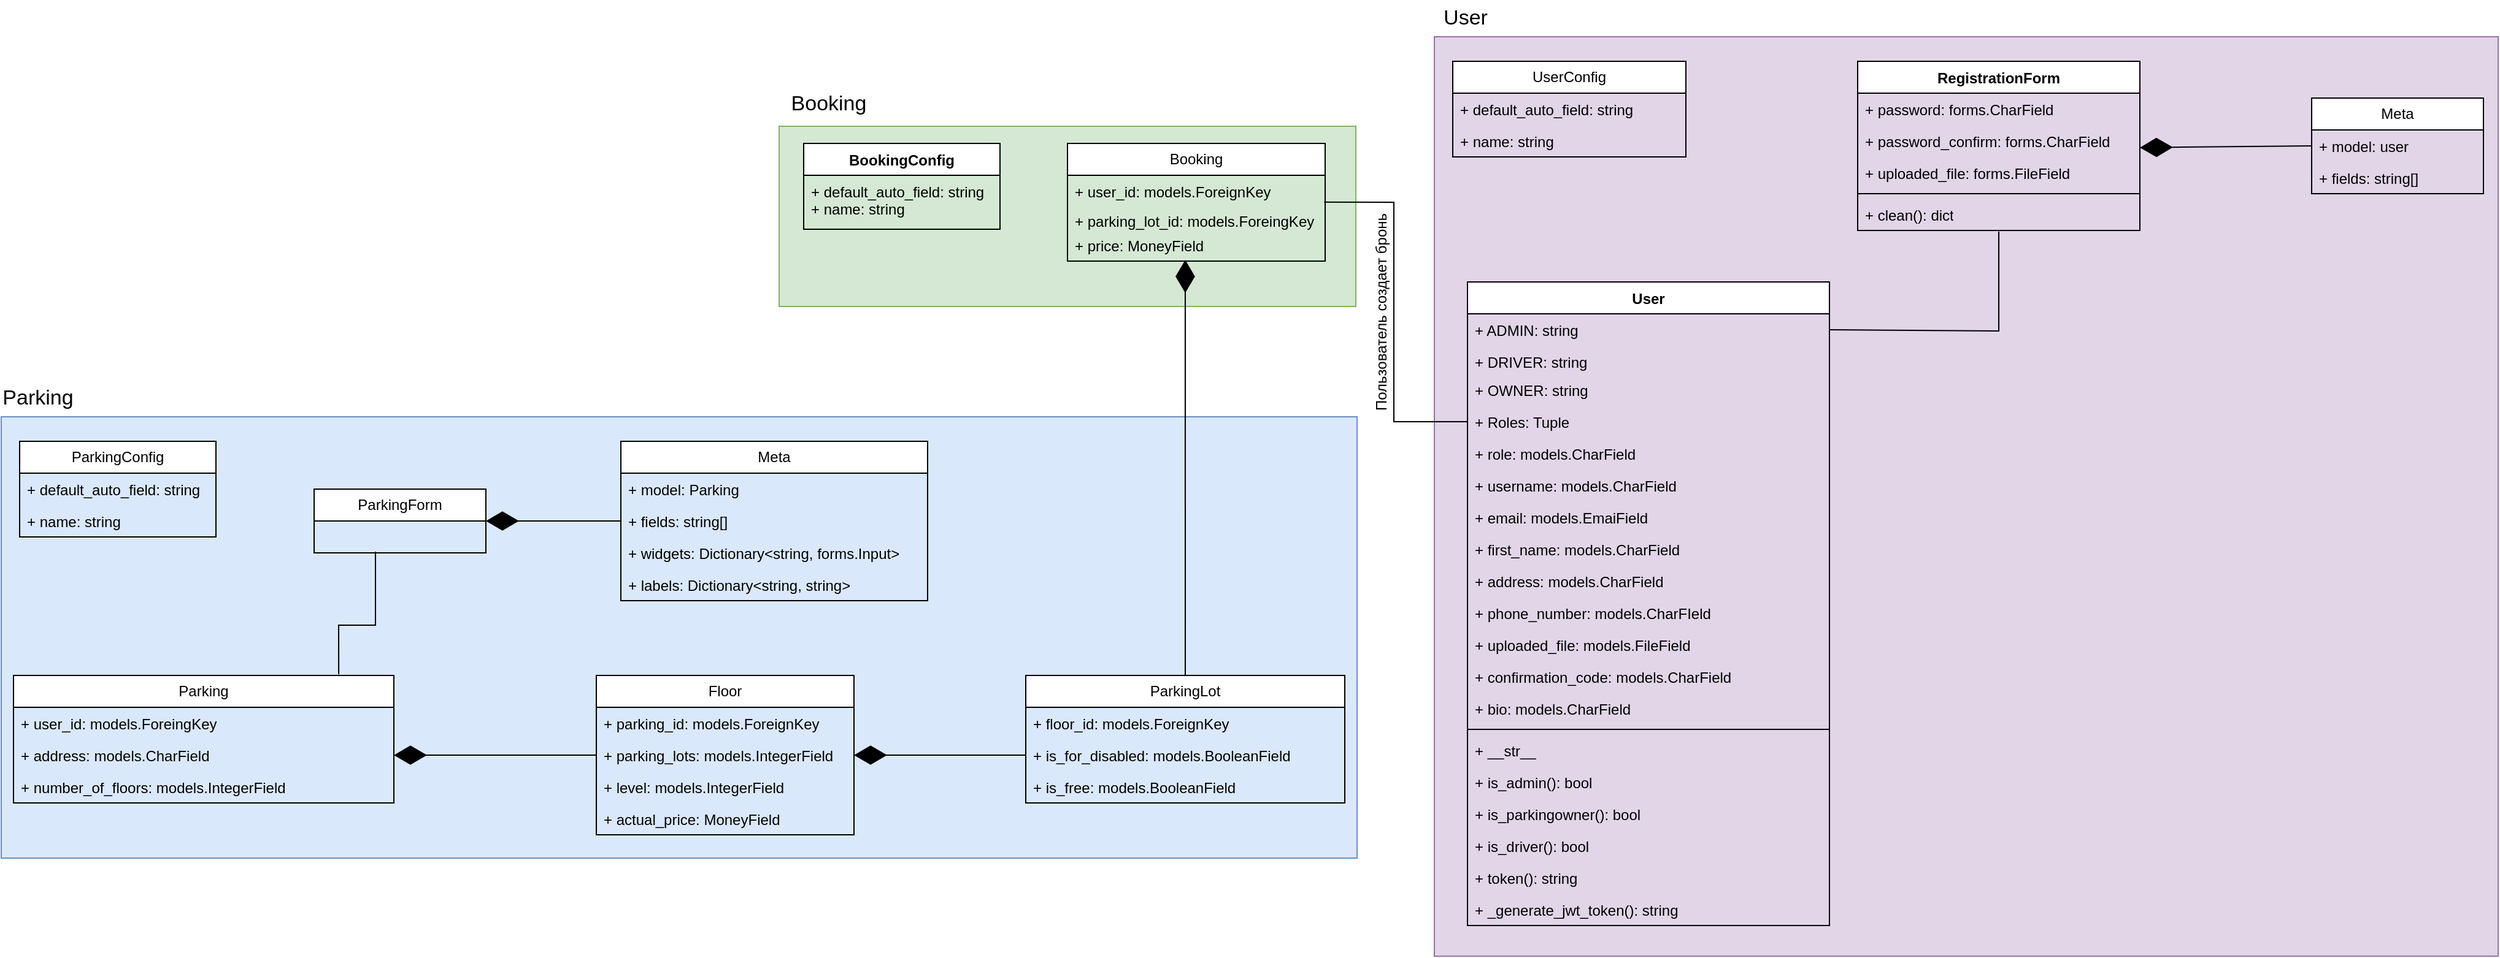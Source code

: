 <mxfile version="24.8.6">
  <diagram name="Страница — 1" id="shynqoRQexdLkqQa-mOp">
    <mxGraphModel dx="2206" dy="1168" grid="1" gridSize="10" guides="1" tooltips="1" connect="1" arrows="1" fold="1" page="1" pageScale="1" pageWidth="1169" pageHeight="827" background="none" math="0" shadow="0">
      <root>
        <mxCell id="0" />
        <mxCell id="1" parent="0" />
        <mxCell id="wi2G8N6CALvh2PJ-Vmtz-9" value="" style="rounded=0;whiteSpace=wrap;html=1;fillColor=#d5e8d4;strokeColor=#82b366;" parent="1" vertex="1">
          <mxGeometry x="699" y="793" width="470" height="147" as="geometry" />
        </mxCell>
        <mxCell id="wi2G8N6CALvh2PJ-Vmtz-1" value="BookingConfig" style="swimlane;fontStyle=1;align=center;verticalAlign=top;childLayout=stackLayout;horizontal=1;startSize=26;horizontalStack=0;resizeParent=1;resizeParentMax=0;resizeLast=0;collapsible=1;marginBottom=0;whiteSpace=wrap;html=1;" parent="1" vertex="1">
          <mxGeometry x="719" y="807" width="160" height="70" as="geometry" />
        </mxCell>
        <mxCell id="wi2G8N6CALvh2PJ-Vmtz-2" value="+ default_auto_field: string&lt;div&gt;+ name: string&lt;/div&gt;" style="text;strokeColor=none;fillColor=none;align=left;verticalAlign=top;spacingLeft=4;spacingRight=4;overflow=hidden;rotatable=0;points=[[0,0.5],[1,0.5]];portConstraint=eastwest;whiteSpace=wrap;html=1;" parent="wi2G8N6CALvh2PJ-Vmtz-1" vertex="1">
          <mxGeometry y="26" width="160" height="44" as="geometry" />
        </mxCell>
        <mxCell id="wi2G8N6CALvh2PJ-Vmtz-5" value="Booking" style="swimlane;fontStyle=0;childLayout=stackLayout;horizontal=1;startSize=26;horizontalStack=0;resizeParent=1;resizeParentMax=0;resizeLast=0;collapsible=1;marginBottom=0;whiteSpace=wrap;html=1;" parent="1" vertex="1">
          <mxGeometry x="934" y="807" width="210" height="96" as="geometry" />
        </mxCell>
        <mxCell id="wi2G8N6CALvh2PJ-Vmtz-6" value="+ user_id: models.ForeignKey" style="text;strokeColor=none;fillColor=none;align=left;verticalAlign=top;spacingLeft=4;spacingRight=4;overflow=hidden;rotatable=0;points=[[0,0.5],[1,0.5]];portConstraint=eastwest;whiteSpace=wrap;html=1;" parent="wi2G8N6CALvh2PJ-Vmtz-5" vertex="1">
          <mxGeometry y="26" width="210" height="24" as="geometry" />
        </mxCell>
        <mxCell id="wi2G8N6CALvh2PJ-Vmtz-7" value="+ parking_lot_id: models.ForeingKey" style="text;strokeColor=none;fillColor=none;align=left;verticalAlign=top;spacingLeft=4;spacingRight=4;overflow=hidden;rotatable=0;points=[[0,0.5],[1,0.5]];portConstraint=eastwest;whiteSpace=wrap;html=1;" parent="wi2G8N6CALvh2PJ-Vmtz-5" vertex="1">
          <mxGeometry y="50" width="210" height="20" as="geometry" />
        </mxCell>
        <mxCell id="wi2G8N6CALvh2PJ-Vmtz-8" value="+ price: MoneyField" style="text;strokeColor=none;fillColor=none;align=left;verticalAlign=top;spacingLeft=4;spacingRight=4;overflow=hidden;rotatable=0;points=[[0,0.5],[1,0.5]];portConstraint=eastwest;whiteSpace=wrap;html=1;" parent="wi2G8N6CALvh2PJ-Vmtz-5" vertex="1">
          <mxGeometry y="70" width="210" height="26" as="geometry" />
        </mxCell>
        <mxCell id="wi2G8N6CALvh2PJ-Vmtz-10" value="&lt;font style=&quot;font-size: 17px;&quot;&gt;Booking&lt;/font&gt;" style="text;html=1;align=center;verticalAlign=middle;resizable=0;points=[];autosize=1;strokeColor=none;fillColor=none;" parent="1" vertex="1">
          <mxGeometry x="699" y="760" width="80" height="30" as="geometry" />
        </mxCell>
        <mxCell id="wi2G8N6CALvh2PJ-Vmtz-11" value="" style="rounded=0;whiteSpace=wrap;html=1;fillColor=#dae8fc;strokeColor=#6c8ebf;" parent="1" vertex="1">
          <mxGeometry x="65" y="1030" width="1105" height="360" as="geometry" />
        </mxCell>
        <mxCell id="wi2G8N6CALvh2PJ-Vmtz-12" value="&lt;font style=&quot;font-size: 17px;&quot;&gt;Parking&lt;/font&gt;" style="text;html=1;align=center;verticalAlign=middle;whiteSpace=wrap;rounded=0;" parent="1" vertex="1">
          <mxGeometry x="65" y="1000" width="60" height="30" as="geometry" />
        </mxCell>
        <mxCell id="wi2G8N6CALvh2PJ-Vmtz-13" value="ParkingConfig" style="swimlane;fontStyle=0;childLayout=stackLayout;horizontal=1;startSize=26;horizontalStack=0;resizeParent=1;resizeParentMax=0;resizeLast=0;collapsible=1;marginBottom=0;whiteSpace=wrap;html=1;" parent="1" vertex="1">
          <mxGeometry x="80" y="1050" width="160" height="78" as="geometry" />
        </mxCell>
        <mxCell id="wi2G8N6CALvh2PJ-Vmtz-14" value="+ default_auto_field: string" style="text;strokeColor=none;fillColor=none;align=left;verticalAlign=top;spacingLeft=4;spacingRight=4;overflow=hidden;rotatable=0;points=[[0,0.5],[1,0.5]];portConstraint=eastwest;whiteSpace=wrap;html=1;" parent="wi2G8N6CALvh2PJ-Vmtz-13" vertex="1">
          <mxGeometry y="26" width="160" height="26" as="geometry" />
        </mxCell>
        <mxCell id="wi2G8N6CALvh2PJ-Vmtz-15" value="+ name: string" style="text;strokeColor=none;fillColor=none;align=left;verticalAlign=top;spacingLeft=4;spacingRight=4;overflow=hidden;rotatable=0;points=[[0,0.5],[1,0.5]];portConstraint=eastwest;whiteSpace=wrap;html=1;" parent="wi2G8N6CALvh2PJ-Vmtz-13" vertex="1">
          <mxGeometry y="52" width="160" height="26" as="geometry" />
        </mxCell>
        <mxCell id="wi2G8N6CALvh2PJ-Vmtz-17" value="ParkingForm" style="swimlane;fontStyle=0;childLayout=stackLayout;horizontal=1;startSize=26;horizontalStack=0;resizeParent=1;resizeParentMax=0;resizeLast=0;collapsible=1;marginBottom=0;whiteSpace=wrap;html=1;" parent="1" vertex="1">
          <mxGeometry x="320" y="1089" width="140" height="52" as="geometry" />
        </mxCell>
        <mxCell id="wi2G8N6CALvh2PJ-Vmtz-21" value="Meta" style="swimlane;fontStyle=0;childLayout=stackLayout;horizontal=1;startSize=26;horizontalStack=0;resizeParent=1;resizeParentMax=0;resizeLast=0;collapsible=1;marginBottom=0;whiteSpace=wrap;html=1;" parent="1" vertex="1">
          <mxGeometry x="570" y="1050" width="250" height="130" as="geometry" />
        </mxCell>
        <mxCell id="wi2G8N6CALvh2PJ-Vmtz-22" value="+ model: Parking" style="text;strokeColor=none;fillColor=none;align=left;verticalAlign=top;spacingLeft=4;spacingRight=4;overflow=hidden;rotatable=0;points=[[0,0.5],[1,0.5]];portConstraint=eastwest;whiteSpace=wrap;html=1;" parent="wi2G8N6CALvh2PJ-Vmtz-21" vertex="1">
          <mxGeometry y="26" width="250" height="26" as="geometry" />
        </mxCell>
        <mxCell id="wi2G8N6CALvh2PJ-Vmtz-23" value="+ fields: string[]" style="text;strokeColor=none;fillColor=none;align=left;verticalAlign=top;spacingLeft=4;spacingRight=4;overflow=hidden;rotatable=0;points=[[0,0.5],[1,0.5]];portConstraint=eastwest;whiteSpace=wrap;html=1;" parent="wi2G8N6CALvh2PJ-Vmtz-21" vertex="1">
          <mxGeometry y="52" width="250" height="26" as="geometry" />
        </mxCell>
        <mxCell id="wi2G8N6CALvh2PJ-Vmtz-24" value="+ widgets: Dictionary&amp;lt;string, forms.Input&amp;gt;" style="text;strokeColor=none;fillColor=none;align=left;verticalAlign=top;spacingLeft=4;spacingRight=4;overflow=hidden;rotatable=0;points=[[0,0.5],[1,0.5]];portConstraint=eastwest;whiteSpace=wrap;html=1;" parent="wi2G8N6CALvh2PJ-Vmtz-21" vertex="1">
          <mxGeometry y="78" width="250" height="26" as="geometry" />
        </mxCell>
        <mxCell id="wi2G8N6CALvh2PJ-Vmtz-33" value="+ labels: Dictionary&amp;lt;string, string&amp;gt;" style="text;strokeColor=none;fillColor=none;align=left;verticalAlign=top;spacingLeft=4;spacingRight=4;overflow=hidden;rotatable=0;points=[[0,0.5],[1,0.5]];portConstraint=eastwest;whiteSpace=wrap;html=1;" parent="wi2G8N6CALvh2PJ-Vmtz-21" vertex="1">
          <mxGeometry y="104" width="250" height="26" as="geometry" />
        </mxCell>
        <mxCell id="wi2G8N6CALvh2PJ-Vmtz-35" value="" style="endArrow=diamondThin;endFill=1;endSize=24;html=1;rounded=0;exitX=0;exitY=0.5;exitDx=0;exitDy=0;entryX=1;entryY=0.5;entryDx=0;entryDy=0;" parent="1" source="wi2G8N6CALvh2PJ-Vmtz-23" target="wi2G8N6CALvh2PJ-Vmtz-17" edge="1">
          <mxGeometry width="160" relative="1" as="geometry">
            <mxPoint x="430" y="1180" as="sourcePoint" />
            <mxPoint x="590" y="1180" as="targetPoint" />
          </mxGeometry>
        </mxCell>
        <mxCell id="wi2G8N6CALvh2PJ-Vmtz-40" value="Parking" style="swimlane;fontStyle=0;childLayout=stackLayout;horizontal=1;startSize=26;horizontalStack=0;resizeParent=1;resizeParentMax=0;resizeLast=0;collapsible=1;marginBottom=0;whiteSpace=wrap;html=1;" parent="1" vertex="1">
          <mxGeometry x="75" y="1241" width="310" height="104" as="geometry" />
        </mxCell>
        <mxCell id="wi2G8N6CALvh2PJ-Vmtz-41" value="+ user_id: models.ForeingKey" style="text;strokeColor=none;fillColor=none;align=left;verticalAlign=top;spacingLeft=4;spacingRight=4;overflow=hidden;rotatable=0;points=[[0,0.5],[1,0.5]];portConstraint=eastwest;whiteSpace=wrap;html=1;" parent="wi2G8N6CALvh2PJ-Vmtz-40" vertex="1">
          <mxGeometry y="26" width="310" height="26" as="geometry" />
        </mxCell>
        <mxCell id="wi2G8N6CALvh2PJ-Vmtz-42" value="+ address: models.CharField" style="text;strokeColor=none;fillColor=none;align=left;verticalAlign=top;spacingLeft=4;spacingRight=4;overflow=hidden;rotatable=0;points=[[0,0.5],[1,0.5]];portConstraint=eastwest;whiteSpace=wrap;html=1;" parent="wi2G8N6CALvh2PJ-Vmtz-40" vertex="1">
          <mxGeometry y="52" width="310" height="26" as="geometry" />
        </mxCell>
        <mxCell id="wi2G8N6CALvh2PJ-Vmtz-43" value="+ number_of_floors: models.IntegerField" style="text;strokeColor=none;fillColor=none;align=left;verticalAlign=top;spacingLeft=4;spacingRight=4;overflow=hidden;rotatable=0;points=[[0,0.5],[1,0.5]];portConstraint=eastwest;whiteSpace=wrap;html=1;" parent="wi2G8N6CALvh2PJ-Vmtz-40" vertex="1">
          <mxGeometry y="78" width="310" height="26" as="geometry" />
        </mxCell>
        <mxCell id="wi2G8N6CALvh2PJ-Vmtz-44" value="Floor" style="swimlane;fontStyle=0;childLayout=stackLayout;horizontal=1;startSize=26;horizontalStack=0;resizeParent=1;resizeParentMax=0;resizeLast=0;collapsible=1;marginBottom=0;whiteSpace=wrap;html=1;" parent="1" vertex="1">
          <mxGeometry x="550" y="1241" width="210" height="130" as="geometry" />
        </mxCell>
        <mxCell id="wi2G8N6CALvh2PJ-Vmtz-45" value="+ parking_id: models.ForeignKey" style="text;strokeColor=none;fillColor=none;align=left;verticalAlign=top;spacingLeft=4;spacingRight=4;overflow=hidden;rotatable=0;points=[[0,0.5],[1,0.5]];portConstraint=eastwest;whiteSpace=wrap;html=1;" parent="wi2G8N6CALvh2PJ-Vmtz-44" vertex="1">
          <mxGeometry y="26" width="210" height="26" as="geometry" />
        </mxCell>
        <mxCell id="wi2G8N6CALvh2PJ-Vmtz-46" value="+ parking_lots: models.IntegerField" style="text;strokeColor=none;fillColor=none;align=left;verticalAlign=top;spacingLeft=4;spacingRight=4;overflow=hidden;rotatable=0;points=[[0,0.5],[1,0.5]];portConstraint=eastwest;whiteSpace=wrap;html=1;" parent="wi2G8N6CALvh2PJ-Vmtz-44" vertex="1">
          <mxGeometry y="52" width="210" height="26" as="geometry" />
        </mxCell>
        <mxCell id="wi2G8N6CALvh2PJ-Vmtz-47" value="+ level: models.IntegerField" style="text;strokeColor=none;fillColor=none;align=left;verticalAlign=top;spacingLeft=4;spacingRight=4;overflow=hidden;rotatable=0;points=[[0,0.5],[1,0.5]];portConstraint=eastwest;whiteSpace=wrap;html=1;" parent="wi2G8N6CALvh2PJ-Vmtz-44" vertex="1">
          <mxGeometry y="78" width="210" height="26" as="geometry" />
        </mxCell>
        <mxCell id="wi2G8N6CALvh2PJ-Vmtz-49" value="+ actual_price: MoneyField" style="text;strokeColor=none;fillColor=none;align=left;verticalAlign=top;spacingLeft=4;spacingRight=4;overflow=hidden;rotatable=0;points=[[0,0.5],[1,0.5]];portConstraint=eastwest;whiteSpace=wrap;html=1;" parent="wi2G8N6CALvh2PJ-Vmtz-44" vertex="1">
          <mxGeometry y="104" width="210" height="26" as="geometry" />
        </mxCell>
        <mxCell id="wi2G8N6CALvh2PJ-Vmtz-50" value="ParkingLot" style="swimlane;fontStyle=0;childLayout=stackLayout;horizontal=1;startSize=26;horizontalStack=0;resizeParent=1;resizeParentMax=0;resizeLast=0;collapsible=1;marginBottom=0;whiteSpace=wrap;html=1;" parent="1" vertex="1">
          <mxGeometry x="900" y="1241" width="260" height="104" as="geometry" />
        </mxCell>
        <mxCell id="wi2G8N6CALvh2PJ-Vmtz-51" value="+ floor_id: models.ForeignKey" style="text;strokeColor=none;fillColor=none;align=left;verticalAlign=top;spacingLeft=4;spacingRight=4;overflow=hidden;rotatable=0;points=[[0,0.5],[1,0.5]];portConstraint=eastwest;whiteSpace=wrap;html=1;" parent="wi2G8N6CALvh2PJ-Vmtz-50" vertex="1">
          <mxGeometry y="26" width="260" height="26" as="geometry" />
        </mxCell>
        <mxCell id="wi2G8N6CALvh2PJ-Vmtz-52" value="+ is_for_disabled: models.BooleanField" style="text;strokeColor=none;fillColor=none;align=left;verticalAlign=top;spacingLeft=4;spacingRight=4;overflow=hidden;rotatable=0;points=[[0,0.5],[1,0.5]];portConstraint=eastwest;whiteSpace=wrap;html=1;" parent="wi2G8N6CALvh2PJ-Vmtz-50" vertex="1">
          <mxGeometry y="52" width="260" height="26" as="geometry" />
        </mxCell>
        <mxCell id="wi2G8N6CALvh2PJ-Vmtz-53" value="+ is_free: models.BooleanField" style="text;strokeColor=none;fillColor=none;align=left;verticalAlign=top;spacingLeft=4;spacingRight=4;overflow=hidden;rotatable=0;points=[[0,0.5],[1,0.5]];portConstraint=eastwest;whiteSpace=wrap;html=1;" parent="wi2G8N6CALvh2PJ-Vmtz-50" vertex="1">
          <mxGeometry y="78" width="260" height="26" as="geometry" />
        </mxCell>
        <mxCell id="wi2G8N6CALvh2PJ-Vmtz-58" value="" style="whiteSpace=wrap;html=1;fillColor=#e1d5e7;strokeColor=#9673a6;" parent="1" vertex="1">
          <mxGeometry x="1233" y="720" width="867" height="750" as="geometry" />
        </mxCell>
        <mxCell id="wi2G8N6CALvh2PJ-Vmtz-59" value="&lt;font style=&quot;font-size: 17px;&quot;&gt;User&lt;/font&gt;" style="text;html=1;align=center;verticalAlign=middle;resizable=0;points=[];autosize=1;strokeColor=none;fillColor=none;" parent="1" vertex="1">
          <mxGeometry x="1228" y="690" width="60" height="30" as="geometry" />
        </mxCell>
        <mxCell id="wi2G8N6CALvh2PJ-Vmtz-60" value="UserConfig" style="swimlane;fontStyle=0;childLayout=stackLayout;horizontal=1;startSize=26;horizontalStack=0;resizeParent=1;resizeParentMax=0;resizeLast=0;collapsible=1;marginBottom=0;whiteSpace=wrap;html=1;" parent="1" vertex="1">
          <mxGeometry x="1248" y="740" width="190" height="78" as="geometry" />
        </mxCell>
        <mxCell id="wi2G8N6CALvh2PJ-Vmtz-61" value="+ default_auto_field: string" style="text;strokeColor=none;fillColor=none;align=left;verticalAlign=top;spacingLeft=4;spacingRight=4;overflow=hidden;rotatable=0;points=[[0,0.5],[1,0.5]];portConstraint=eastwest;whiteSpace=wrap;html=1;" parent="wi2G8N6CALvh2PJ-Vmtz-60" vertex="1">
          <mxGeometry y="26" width="190" height="26" as="geometry" />
        </mxCell>
        <mxCell id="wi2G8N6CALvh2PJ-Vmtz-62" value="+ name: string" style="text;strokeColor=none;fillColor=none;align=left;verticalAlign=top;spacingLeft=4;spacingRight=4;overflow=hidden;rotatable=0;points=[[0,0.5],[1,0.5]];portConstraint=eastwest;whiteSpace=wrap;html=1;" parent="wi2G8N6CALvh2PJ-Vmtz-60" vertex="1">
          <mxGeometry y="52" width="190" height="26" as="geometry" />
        </mxCell>
        <mxCell id="wi2G8N6CALvh2PJ-Vmtz-64" value="RegistrationForm" style="swimlane;fontStyle=1;align=center;verticalAlign=top;childLayout=stackLayout;horizontal=1;startSize=26;horizontalStack=0;resizeParent=1;resizeParentMax=0;resizeLast=0;collapsible=1;marginBottom=0;whiteSpace=wrap;html=1;" parent="1" vertex="1">
          <mxGeometry x="1578" y="740" width="230" height="138" as="geometry" />
        </mxCell>
        <mxCell id="wi2G8N6CALvh2PJ-Vmtz-72" value="+ password: forms.CharField" style="text;strokeColor=none;fillColor=none;align=left;verticalAlign=top;spacingLeft=4;spacingRight=4;overflow=hidden;rotatable=0;points=[[0,0.5],[1,0.5]];portConstraint=eastwest;whiteSpace=wrap;html=1;" parent="wi2G8N6CALvh2PJ-Vmtz-64" vertex="1">
          <mxGeometry y="26" width="230" height="26" as="geometry" />
        </mxCell>
        <mxCell id="wi2G8N6CALvh2PJ-Vmtz-65" value="+ password_confirm: forms.CharField" style="text;strokeColor=none;fillColor=none;align=left;verticalAlign=top;spacingLeft=4;spacingRight=4;overflow=hidden;rotatable=0;points=[[0,0.5],[1,0.5]];portConstraint=eastwest;whiteSpace=wrap;html=1;" parent="wi2G8N6CALvh2PJ-Vmtz-64" vertex="1">
          <mxGeometry y="52" width="230" height="26" as="geometry" />
        </mxCell>
        <mxCell id="wi2G8N6CALvh2PJ-Vmtz-73" value="+ uploaded_file: forms.FileField" style="text;strokeColor=none;fillColor=none;align=left;verticalAlign=top;spacingLeft=4;spacingRight=4;overflow=hidden;rotatable=0;points=[[0,0.5],[1,0.5]];portConstraint=eastwest;whiteSpace=wrap;html=1;" parent="wi2G8N6CALvh2PJ-Vmtz-64" vertex="1">
          <mxGeometry y="78" width="230" height="26" as="geometry" />
        </mxCell>
        <mxCell id="wi2G8N6CALvh2PJ-Vmtz-66" value="" style="line;strokeWidth=1;fillColor=none;align=left;verticalAlign=middle;spacingTop=-1;spacingLeft=3;spacingRight=3;rotatable=0;labelPosition=right;points=[];portConstraint=eastwest;strokeColor=inherit;" parent="wi2G8N6CALvh2PJ-Vmtz-64" vertex="1">
          <mxGeometry y="104" width="230" height="8" as="geometry" />
        </mxCell>
        <mxCell id="wi2G8N6CALvh2PJ-Vmtz-67" value="+ clean(): dict" style="text;strokeColor=none;fillColor=none;align=left;verticalAlign=top;spacingLeft=4;spacingRight=4;overflow=hidden;rotatable=0;points=[[0,0.5],[1,0.5]];portConstraint=eastwest;whiteSpace=wrap;html=1;" parent="wi2G8N6CALvh2PJ-Vmtz-64" vertex="1">
          <mxGeometry y="112" width="230" height="26" as="geometry" />
        </mxCell>
        <mxCell id="wi2G8N6CALvh2PJ-Vmtz-68" value="Meta" style="swimlane;fontStyle=0;childLayout=stackLayout;horizontal=1;startSize=26;horizontalStack=0;resizeParent=1;resizeParentMax=0;resizeLast=0;collapsible=1;marginBottom=0;whiteSpace=wrap;html=1;" parent="1" vertex="1">
          <mxGeometry x="1948" y="770" width="140" height="78" as="geometry" />
        </mxCell>
        <mxCell id="wi2G8N6CALvh2PJ-Vmtz-69" value="+ model: user" style="text;strokeColor=none;fillColor=none;align=left;verticalAlign=top;spacingLeft=4;spacingRight=4;overflow=hidden;rotatable=0;points=[[0,0.5],[1,0.5]];portConstraint=eastwest;whiteSpace=wrap;html=1;" parent="wi2G8N6CALvh2PJ-Vmtz-68" vertex="1">
          <mxGeometry y="26" width="140" height="26" as="geometry" />
        </mxCell>
        <mxCell id="wi2G8N6CALvh2PJ-Vmtz-70" value="+ fields: string[]" style="text;strokeColor=none;fillColor=none;align=left;verticalAlign=top;spacingLeft=4;spacingRight=4;overflow=hidden;rotatable=0;points=[[0,0.5],[1,0.5]];portConstraint=eastwest;whiteSpace=wrap;html=1;" parent="wi2G8N6CALvh2PJ-Vmtz-68" vertex="1">
          <mxGeometry y="52" width="140" height="26" as="geometry" />
        </mxCell>
        <mxCell id="wi2G8N6CALvh2PJ-Vmtz-74" value="User" style="swimlane;fontStyle=1;align=center;verticalAlign=top;childLayout=stackLayout;horizontal=1;startSize=26;horizontalStack=0;resizeParent=1;resizeParentMax=0;resizeLast=0;collapsible=1;marginBottom=0;whiteSpace=wrap;html=1;" parent="1" vertex="1">
          <mxGeometry x="1260" y="920" width="295" height="525" as="geometry" />
        </mxCell>
        <mxCell id="wi2G8N6CALvh2PJ-Vmtz-75" value="+ ADMIN: string" style="text;strokeColor=none;fillColor=none;align=left;verticalAlign=top;spacingLeft=4;spacingRight=4;overflow=hidden;rotatable=0;points=[[0,0.5],[1,0.5]];portConstraint=eastwest;whiteSpace=wrap;html=1;" parent="wi2G8N6CALvh2PJ-Vmtz-74" vertex="1">
          <mxGeometry y="26" width="295" height="26" as="geometry" />
        </mxCell>
        <mxCell id="wi2G8N6CALvh2PJ-Vmtz-85" value="+ DRIVER: string" style="text;strokeColor=none;fillColor=none;align=left;verticalAlign=top;spacingLeft=4;spacingRight=4;overflow=hidden;rotatable=0;points=[[0,0.5],[1,0.5]];portConstraint=eastwest;whiteSpace=wrap;html=1;" parent="wi2G8N6CALvh2PJ-Vmtz-74" vertex="1">
          <mxGeometry y="52" width="295" height="23" as="geometry" />
        </mxCell>
        <mxCell id="wi2G8N6CALvh2PJ-Vmtz-81" value="+ OWNER: string" style="text;strokeColor=none;fillColor=none;align=left;verticalAlign=top;spacingLeft=4;spacingRight=4;overflow=hidden;rotatable=0;points=[[0,0.5],[1,0.5]];portConstraint=eastwest;whiteSpace=wrap;html=1;" parent="wi2G8N6CALvh2PJ-Vmtz-74" vertex="1">
          <mxGeometry y="75" width="295" height="26" as="geometry" />
        </mxCell>
        <mxCell id="wi2G8N6CALvh2PJ-Vmtz-79" value="+ Roles: Tuple" style="text;strokeColor=none;fillColor=none;align=left;verticalAlign=top;spacingLeft=4;spacingRight=4;overflow=hidden;rotatable=0;points=[[0,0.5],[1,0.5]];portConstraint=eastwest;whiteSpace=wrap;html=1;" parent="wi2G8N6CALvh2PJ-Vmtz-74" vertex="1">
          <mxGeometry y="101" width="295" height="26" as="geometry" />
        </mxCell>
        <mxCell id="wi2G8N6CALvh2PJ-Vmtz-78" value="+ role: models.CharField" style="text;strokeColor=none;fillColor=none;align=left;verticalAlign=top;spacingLeft=4;spacingRight=4;overflow=hidden;rotatable=0;points=[[0,0.5],[1,0.5]];portConstraint=eastwest;whiteSpace=wrap;html=1;" parent="wi2G8N6CALvh2PJ-Vmtz-74" vertex="1">
          <mxGeometry y="127" width="295" height="26" as="geometry" />
        </mxCell>
        <mxCell id="wi2G8N6CALvh2PJ-Vmtz-80" value="+ username: models.CharField" style="text;strokeColor=none;fillColor=none;align=left;verticalAlign=top;spacingLeft=4;spacingRight=4;overflow=hidden;rotatable=0;points=[[0,0.5],[1,0.5]];portConstraint=eastwest;whiteSpace=wrap;html=1;" parent="wi2G8N6CALvh2PJ-Vmtz-74" vertex="1">
          <mxGeometry y="153" width="295" height="26" as="geometry" />
        </mxCell>
        <mxCell id="wi2G8N6CALvh2PJ-Vmtz-82" value="+ email: models.EmaiField" style="text;strokeColor=none;fillColor=none;align=left;verticalAlign=top;spacingLeft=4;spacingRight=4;overflow=hidden;rotatable=0;points=[[0,0.5],[1,0.5]];portConstraint=eastwest;whiteSpace=wrap;html=1;" parent="wi2G8N6CALvh2PJ-Vmtz-74" vertex="1">
          <mxGeometry y="179" width="295" height="26" as="geometry" />
        </mxCell>
        <mxCell id="wi2G8N6CALvh2PJ-Vmtz-83" value="+ first_name: models.CharField" style="text;strokeColor=none;fillColor=none;align=left;verticalAlign=top;spacingLeft=4;spacingRight=4;overflow=hidden;rotatable=0;points=[[0,0.5],[1,0.5]];portConstraint=eastwest;whiteSpace=wrap;html=1;" parent="wi2G8N6CALvh2PJ-Vmtz-74" vertex="1">
          <mxGeometry y="205" width="295" height="26" as="geometry" />
        </mxCell>
        <mxCell id="wi2G8N6CALvh2PJ-Vmtz-84" value="+ address: models.CharField" style="text;strokeColor=none;fillColor=none;align=left;verticalAlign=top;spacingLeft=4;spacingRight=4;overflow=hidden;rotatable=0;points=[[0,0.5],[1,0.5]];portConstraint=eastwest;whiteSpace=wrap;html=1;" parent="wi2G8N6CALvh2PJ-Vmtz-74" vertex="1">
          <mxGeometry y="231" width="295" height="26" as="geometry" />
        </mxCell>
        <mxCell id="wi2G8N6CALvh2PJ-Vmtz-86" value="+ phone_number: models.CharFIeld" style="text;strokeColor=none;fillColor=none;align=left;verticalAlign=top;spacingLeft=4;spacingRight=4;overflow=hidden;rotatable=0;points=[[0,0.5],[1,0.5]];portConstraint=eastwest;whiteSpace=wrap;html=1;" parent="wi2G8N6CALvh2PJ-Vmtz-74" vertex="1">
          <mxGeometry y="257" width="295" height="26" as="geometry" />
        </mxCell>
        <mxCell id="wi2G8N6CALvh2PJ-Vmtz-87" value="+ uploaded_file: models.FileField" style="text;strokeColor=none;fillColor=none;align=left;verticalAlign=top;spacingLeft=4;spacingRight=4;overflow=hidden;rotatable=0;points=[[0,0.5],[1,0.5]];portConstraint=eastwest;whiteSpace=wrap;html=1;" parent="wi2G8N6CALvh2PJ-Vmtz-74" vertex="1">
          <mxGeometry y="283" width="295" height="26" as="geometry" />
        </mxCell>
        <mxCell id="wi2G8N6CALvh2PJ-Vmtz-88" value="+ confirmation_code: models.CharField" style="text;strokeColor=none;fillColor=none;align=left;verticalAlign=top;spacingLeft=4;spacingRight=4;overflow=hidden;rotatable=0;points=[[0,0.5],[1,0.5]];portConstraint=eastwest;whiteSpace=wrap;html=1;" parent="wi2G8N6CALvh2PJ-Vmtz-74" vertex="1">
          <mxGeometry y="309" width="295" height="26" as="geometry" />
        </mxCell>
        <mxCell id="wi2G8N6CALvh2PJ-Vmtz-89" value="+ bio: models.CharField" style="text;strokeColor=none;fillColor=none;align=left;verticalAlign=top;spacingLeft=4;spacingRight=4;overflow=hidden;rotatable=0;points=[[0,0.5],[1,0.5]];portConstraint=eastwest;whiteSpace=wrap;html=1;" parent="wi2G8N6CALvh2PJ-Vmtz-74" vertex="1">
          <mxGeometry y="335" width="295" height="26" as="geometry" />
        </mxCell>
        <mxCell id="wi2G8N6CALvh2PJ-Vmtz-76" value="" style="line;strokeWidth=1;fillColor=none;align=left;verticalAlign=middle;spacingTop=-1;spacingLeft=3;spacingRight=3;rotatable=0;labelPosition=right;points=[];portConstraint=eastwest;strokeColor=inherit;" parent="wi2G8N6CALvh2PJ-Vmtz-74" vertex="1">
          <mxGeometry y="361" width="295" height="8" as="geometry" />
        </mxCell>
        <mxCell id="wi2G8N6CALvh2PJ-Vmtz-77" value="+ __str__&lt;div&gt;&lt;br&gt;&lt;/div&gt;" style="text;strokeColor=none;fillColor=none;align=left;verticalAlign=top;spacingLeft=4;spacingRight=4;overflow=hidden;rotatable=0;points=[[0,0.5],[1,0.5]];portConstraint=eastwest;whiteSpace=wrap;html=1;" parent="wi2G8N6CALvh2PJ-Vmtz-74" vertex="1">
          <mxGeometry y="369" width="295" height="26" as="geometry" />
        </mxCell>
        <mxCell id="wi2G8N6CALvh2PJ-Vmtz-90" value="+ is_admin(): bool" style="text;strokeColor=none;fillColor=none;align=left;verticalAlign=top;spacingLeft=4;spacingRight=4;overflow=hidden;rotatable=0;points=[[0,0.5],[1,0.5]];portConstraint=eastwest;whiteSpace=wrap;html=1;" parent="wi2G8N6CALvh2PJ-Vmtz-74" vertex="1">
          <mxGeometry y="395" width="295" height="26" as="geometry" />
        </mxCell>
        <mxCell id="wi2G8N6CALvh2PJ-Vmtz-91" value="+ is_parkingowner(): bool" style="text;strokeColor=none;fillColor=none;align=left;verticalAlign=top;spacingLeft=4;spacingRight=4;overflow=hidden;rotatable=0;points=[[0,0.5],[1,0.5]];portConstraint=eastwest;whiteSpace=wrap;html=1;" parent="wi2G8N6CALvh2PJ-Vmtz-74" vertex="1">
          <mxGeometry y="421" width="295" height="26" as="geometry" />
        </mxCell>
        <mxCell id="wi2G8N6CALvh2PJ-Vmtz-92" value="+ is_driver(): bool" style="text;strokeColor=none;fillColor=none;align=left;verticalAlign=top;spacingLeft=4;spacingRight=4;overflow=hidden;rotatable=0;points=[[0,0.5],[1,0.5]];portConstraint=eastwest;whiteSpace=wrap;html=1;" parent="wi2G8N6CALvh2PJ-Vmtz-74" vertex="1">
          <mxGeometry y="447" width="295" height="26" as="geometry" />
        </mxCell>
        <mxCell id="wi2G8N6CALvh2PJ-Vmtz-93" value="+ token(): string" style="text;strokeColor=none;fillColor=none;align=left;verticalAlign=top;spacingLeft=4;spacingRight=4;overflow=hidden;rotatable=0;points=[[0,0.5],[1,0.5]];portConstraint=eastwest;whiteSpace=wrap;html=1;" parent="wi2G8N6CALvh2PJ-Vmtz-74" vertex="1">
          <mxGeometry y="473" width="295" height="26" as="geometry" />
        </mxCell>
        <mxCell id="wi2G8N6CALvh2PJ-Vmtz-94" value="+&amp;nbsp;_generate_jwt_token(): string" style="text;strokeColor=none;fillColor=none;align=left;verticalAlign=top;spacingLeft=4;spacingRight=4;overflow=hidden;rotatable=0;points=[[0,0.5],[1,0.5]];portConstraint=eastwest;whiteSpace=wrap;html=1;" parent="wi2G8N6CALvh2PJ-Vmtz-74" vertex="1">
          <mxGeometry y="499" width="295" height="26" as="geometry" />
        </mxCell>
        <mxCell id="hnMbsc0vGi4nnV-inIum-1" value="" style="endArrow=diamondThin;endFill=1;endSize=24;html=1;rounded=0;exitX=0;exitY=0.5;exitDx=0;exitDy=0;entryX=1;entryY=0.707;entryDx=0;entryDy=0;entryPerimeter=0;" edge="1" parent="1" source="wi2G8N6CALvh2PJ-Vmtz-69" target="wi2G8N6CALvh2PJ-Vmtz-65">
          <mxGeometry width="160" relative="1" as="geometry">
            <mxPoint x="1978" y="930" as="sourcePoint" />
            <mxPoint x="1808" y="809" as="targetPoint" />
          </mxGeometry>
        </mxCell>
        <mxCell id="hnMbsc0vGi4nnV-inIum-2" value="" style="endArrow=diamondThin;endFill=1;endSize=24;html=1;rounded=0;exitX=0;exitY=0.5;exitDx=0;exitDy=0;entryX=1;entryY=0.5;entryDx=0;entryDy=0;" edge="1" parent="1" source="wi2G8N6CALvh2PJ-Vmtz-46" target="wi2G8N6CALvh2PJ-Vmtz-42">
          <mxGeometry width="160" relative="1" as="geometry">
            <mxPoint x="260" y="1400" as="sourcePoint" />
            <mxPoint x="420" y="1400" as="targetPoint" />
          </mxGeometry>
        </mxCell>
        <mxCell id="hnMbsc0vGi4nnV-inIum-3" value="" style="endArrow=diamondThin;endFill=1;endSize=24;html=1;rounded=0;exitX=0;exitY=0.5;exitDx=0;exitDy=0;entryX=1;entryY=0.5;entryDx=0;entryDy=0;" edge="1" parent="1" source="wi2G8N6CALvh2PJ-Vmtz-52" target="wi2G8N6CALvh2PJ-Vmtz-46">
          <mxGeometry width="160" relative="1" as="geometry">
            <mxPoint x="620" y="1410" as="sourcePoint" />
            <mxPoint x="780" y="1410" as="targetPoint" />
          </mxGeometry>
        </mxCell>
        <mxCell id="hnMbsc0vGi4nnV-inIum-5" value="" style="endArrow=none;html=1;rounded=0;exitX=0.996;exitY=0.911;exitDx=0;exitDy=0;exitPerimeter=0;entryX=0;entryY=0.5;entryDx=0;entryDy=0;" edge="1" parent="1" source="wi2G8N6CALvh2PJ-Vmtz-6" target="wi2G8N6CALvh2PJ-Vmtz-79">
          <mxGeometry width="50" height="50" relative="1" as="geometry">
            <mxPoint x="1180" y="1040" as="sourcePoint" />
            <mxPoint x="1200" y="1040" as="targetPoint" />
            <Array as="points">
              <mxPoint x="1200" y="855" />
              <mxPoint x="1200" y="1034" />
            </Array>
          </mxGeometry>
        </mxCell>
        <mxCell id="hnMbsc0vGi4nnV-inIum-6" value="Пользователь создает бронь" style="text;html=1;align=center;verticalAlign=middle;resizable=0;points=[];autosize=1;strokeColor=none;fillColor=none;rotation=270;" vertex="1" parent="1">
          <mxGeometry x="1100" y="930" width="180" height="30" as="geometry" />
        </mxCell>
        <mxCell id="hnMbsc0vGi4nnV-inIum-7" value="" style="endArrow=diamondThin;endFill=1;endSize=24;html=1;rounded=0;exitX=0.5;exitY=0;exitDx=0;exitDy=0;entryX=0.457;entryY=0.964;entryDx=0;entryDy=0;entryPerimeter=0;" edge="1" parent="1" source="wi2G8N6CALvh2PJ-Vmtz-50" target="wi2G8N6CALvh2PJ-Vmtz-8">
          <mxGeometry width="160" relative="1" as="geometry">
            <mxPoint x="880" y="1080" as="sourcePoint" />
            <mxPoint x="1040" y="1080" as="targetPoint" />
          </mxGeometry>
        </mxCell>
        <mxCell id="hnMbsc0vGi4nnV-inIum-8" value="" style="endArrow=none;html=1;rounded=0;entryX=0.5;entryY=1.034;entryDx=0;entryDy=0;entryPerimeter=0;exitX=1;exitY=0.5;exitDx=0;exitDy=0;" edge="1" parent="1" source="wi2G8N6CALvh2PJ-Vmtz-75" target="wi2G8N6CALvh2PJ-Vmtz-67">
          <mxGeometry width="50" height="50" relative="1" as="geometry">
            <mxPoint x="1720" y="1050" as="sourcePoint" />
            <mxPoint x="1770" y="1000" as="targetPoint" />
            <Array as="points">
              <mxPoint x="1693" y="960" />
            </Array>
          </mxGeometry>
        </mxCell>
        <mxCell id="hnMbsc0vGi4nnV-inIum-12" value="" style="endArrow=none;html=1;rounded=0;exitX=0.855;exitY=-0.01;exitDx=0;exitDy=0;exitPerimeter=0;" edge="1" parent="1" source="wi2G8N6CALvh2PJ-Vmtz-40">
          <mxGeometry width="50" height="50" relative="1" as="geometry">
            <mxPoint x="450" y="1260" as="sourcePoint" />
            <mxPoint x="370" y="1140" as="targetPoint" />
            <Array as="points">
              <mxPoint x="340" y="1200" />
              <mxPoint x="370" y="1200" />
            </Array>
          </mxGeometry>
        </mxCell>
      </root>
    </mxGraphModel>
  </diagram>
</mxfile>
